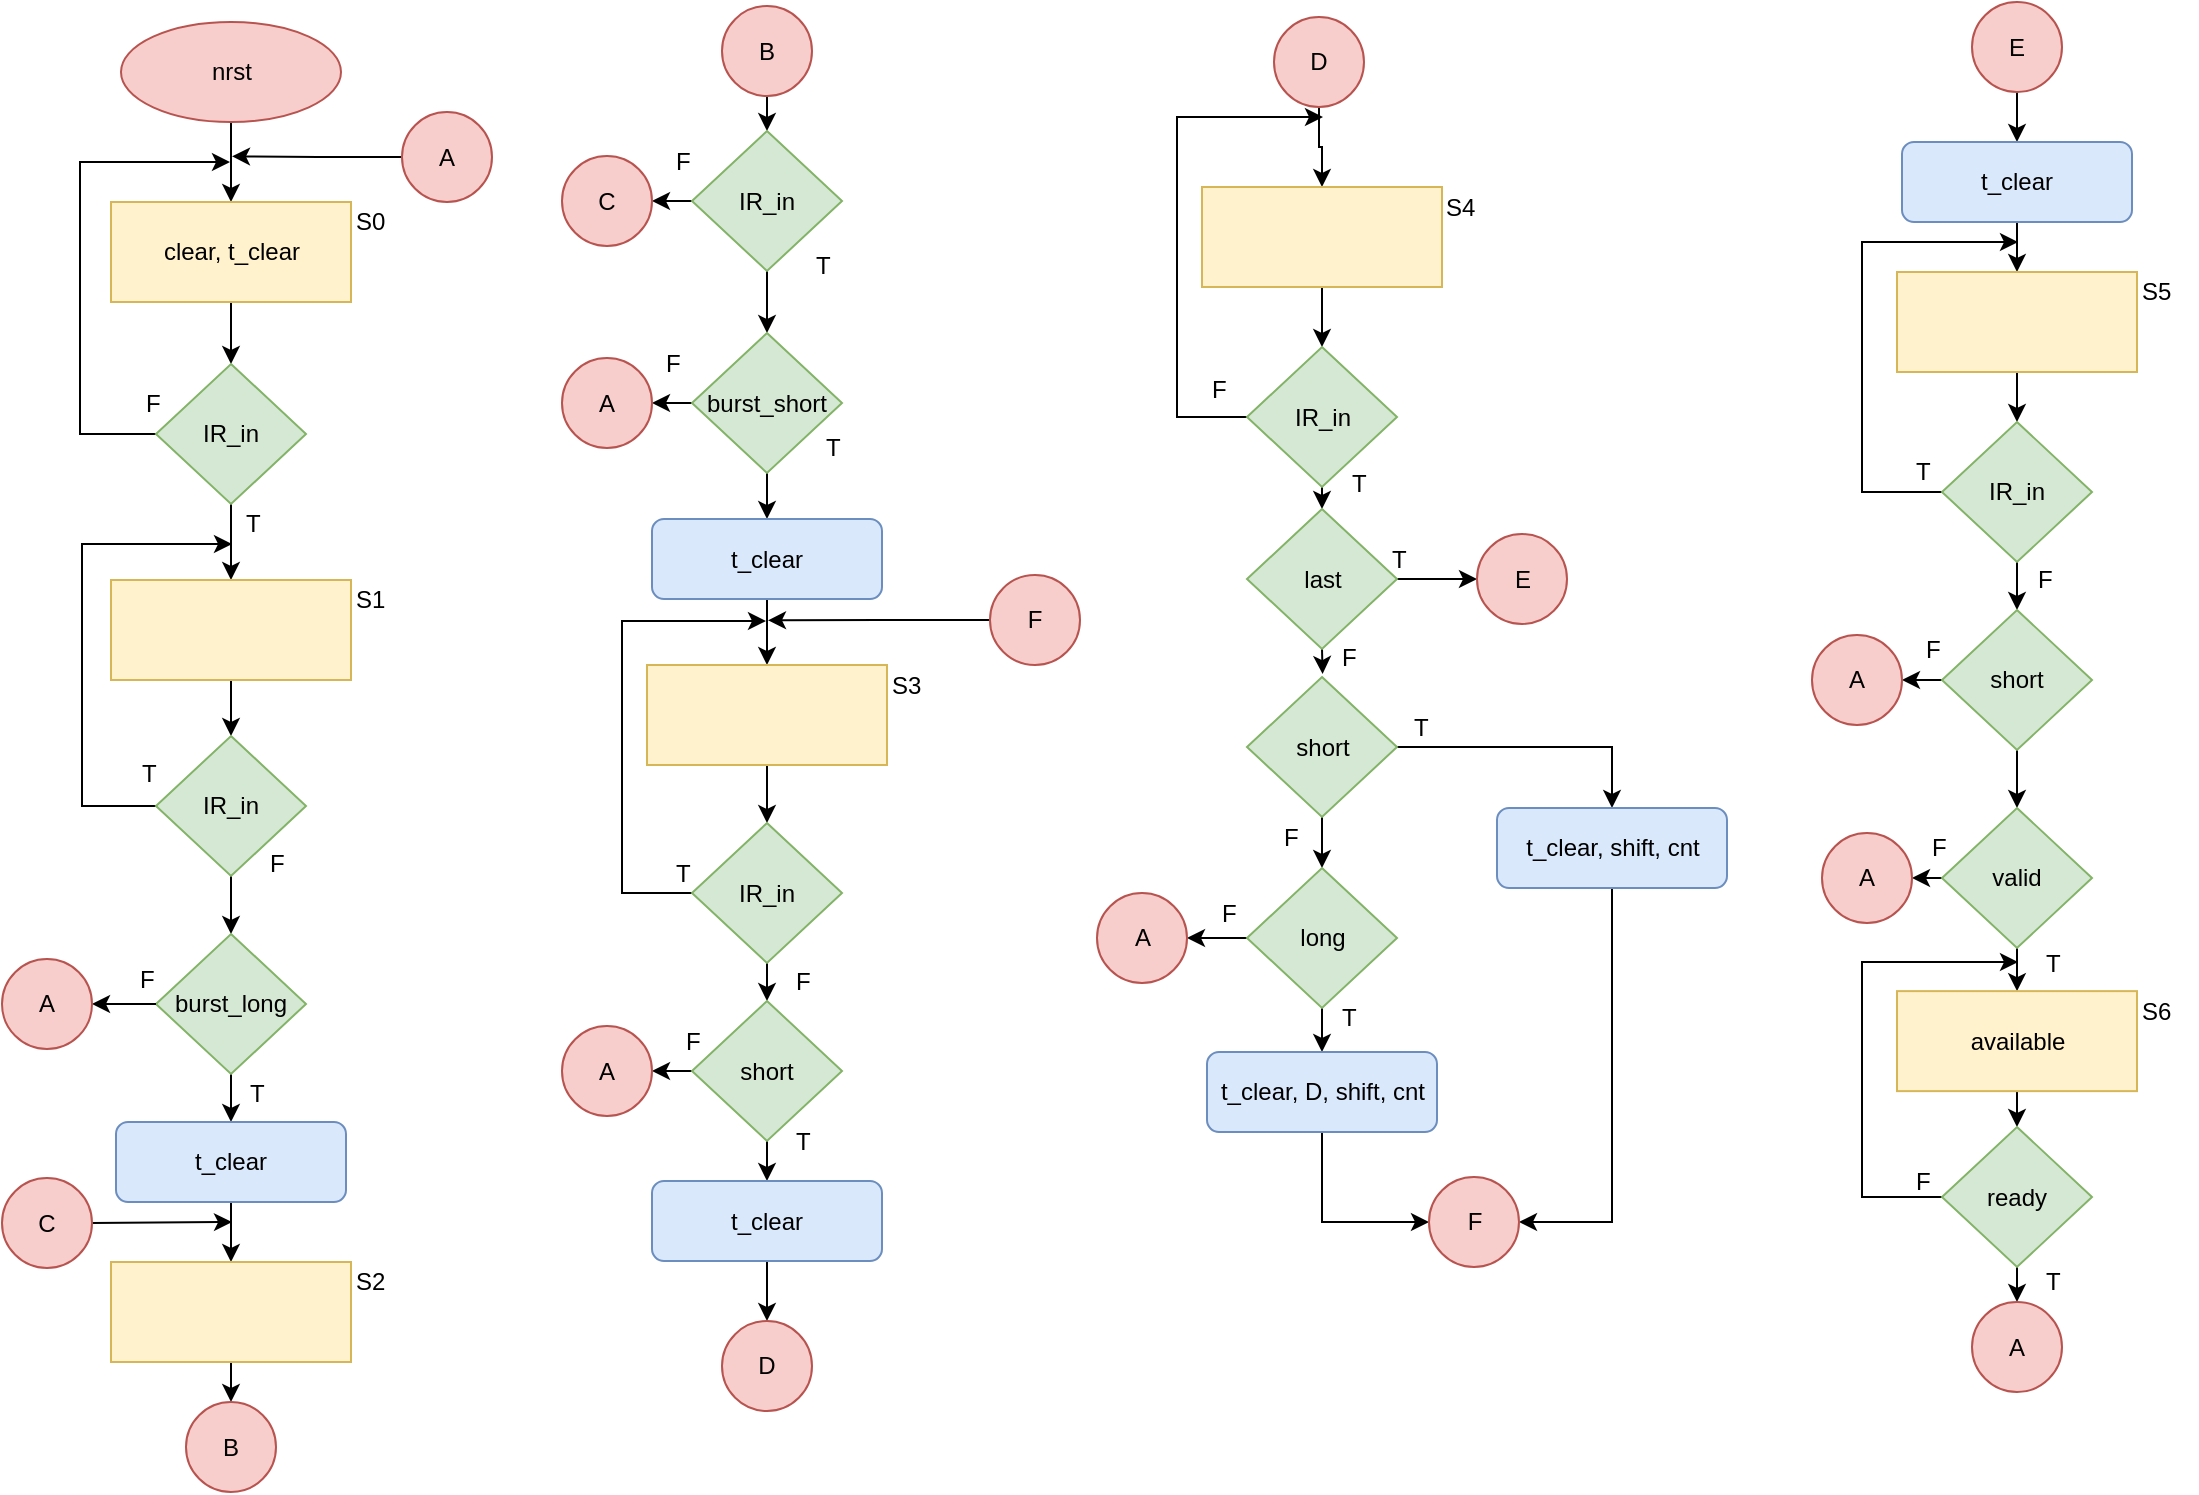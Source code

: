 <mxfile version="11.2.5" type="device" pages="1"><diagram id="JeHFYiga5bh_ZguDSxpE" name="Page-1"><mxGraphModel dx="1673" dy="969" grid="1" gridSize="10" guides="1" tooltips="1" connect="1" arrows="1" fold="1" page="1" pageScale="1" pageWidth="1169" pageHeight="827" math="0" shadow="0"><root><mxCell id="0"/><mxCell id="1" parent="0"/><mxCell id="B3AngguRlT1esEci-uGY-3" style="edgeStyle=orthogonalEdgeStyle;rounded=0;orthogonalLoop=1;jettySize=auto;html=1;exitX=0.5;exitY=1;exitDx=0;exitDy=0;entryX=0.5;entryY=0;entryDx=0;entryDy=0;" edge="1" parent="1" source="B3AngguRlT1esEci-uGY-1" target="B3AngguRlT1esEci-uGY-2"><mxGeometry relative="1" as="geometry"/></mxCell><mxCell id="B3AngguRlT1esEci-uGY-1" value="nrst" style="ellipse;whiteSpace=wrap;html=1;fillColor=#f8cecc;strokeColor=#b85450;" vertex="1" parent="1"><mxGeometry x="69.5" y="20" width="110" height="50" as="geometry"/></mxCell><mxCell id="B3AngguRlT1esEci-uGY-31" style="edgeStyle=orthogonalEdgeStyle;rounded=0;orthogonalLoop=1;jettySize=auto;html=1;exitX=0.5;exitY=1;exitDx=0;exitDy=0;entryX=0.5;entryY=0;entryDx=0;entryDy=0;" edge="1" parent="1" source="B3AngguRlT1esEci-uGY-2" target="B3AngguRlT1esEci-uGY-5"><mxGeometry relative="1" as="geometry"/></mxCell><mxCell id="B3AngguRlT1esEci-uGY-2" value="clear, t_clear" style="rounded=0;whiteSpace=wrap;html=1;fillColor=#fff2cc;strokeColor=#d6b656;" vertex="1" parent="1"><mxGeometry x="64.5" y="110" width="120" height="50" as="geometry"/></mxCell><mxCell id="B3AngguRlT1esEci-uGY-4" value="S0" style="text;html=1;resizable=0;points=[];autosize=1;align=left;verticalAlign=top;spacingTop=-4;" vertex="1" parent="1"><mxGeometry x="184.5" y="110" width="30" height="20" as="geometry"/></mxCell><mxCell id="B3AngguRlT1esEci-uGY-20" style="edgeStyle=orthogonalEdgeStyle;rounded=0;orthogonalLoop=1;jettySize=auto;html=1;exitX=0;exitY=0.5;exitDx=0;exitDy=0;" edge="1" parent="1" source="B3AngguRlT1esEci-uGY-5"><mxGeometry relative="1" as="geometry"><mxPoint x="124" y="90" as="targetPoint"/><Array as="points"><mxPoint x="49" y="226"/><mxPoint x="49" y="90"/></Array></mxGeometry></mxCell><mxCell id="B3AngguRlT1esEci-uGY-42" style="edgeStyle=orthogonalEdgeStyle;rounded=0;orthogonalLoop=1;jettySize=auto;html=1;exitX=0.5;exitY=1;exitDx=0;exitDy=0;entryX=0.5;entryY=0;entryDx=0;entryDy=0;" edge="1" parent="1" source="B3AngguRlT1esEci-uGY-5" target="B3AngguRlT1esEci-uGY-13"><mxGeometry relative="1" as="geometry"/></mxCell><mxCell id="B3AngguRlT1esEci-uGY-5" value="IR_in" style="rhombus;whiteSpace=wrap;html=1;fillColor=#d5e8d4;strokeColor=#82b366;" vertex="1" parent="1"><mxGeometry x="87" y="191" width="75" height="70" as="geometry"/></mxCell><mxCell id="B3AngguRlT1esEci-uGY-8" value="F" style="text;html=1;resizable=0;points=[];autosize=1;align=left;verticalAlign=top;spacingTop=-4;" vertex="1" parent="1"><mxGeometry x="79.5" y="201" width="20" height="20" as="geometry"/></mxCell><mxCell id="B3AngguRlT1esEci-uGY-11" value="T" style="text;html=1;resizable=0;points=[];autosize=1;align=left;verticalAlign=top;spacingTop=-4;" vertex="1" parent="1"><mxGeometry x="129.5" y="261" width="20" height="20" as="geometry"/></mxCell><mxCell id="B3AngguRlT1esEci-uGY-22" style="edgeStyle=orthogonalEdgeStyle;rounded=0;orthogonalLoop=1;jettySize=auto;html=1;exitX=0.5;exitY=1;exitDx=0;exitDy=0;entryX=0.5;entryY=0;entryDx=0;entryDy=0;" edge="1" parent="1" source="B3AngguRlT1esEci-uGY-13" target="B3AngguRlT1esEci-uGY-21"><mxGeometry relative="1" as="geometry"/></mxCell><mxCell id="B3AngguRlT1esEci-uGY-13" value="" style="rounded=0;whiteSpace=wrap;html=1;fillColor=#fff2cc;strokeColor=#d6b656;" vertex="1" parent="1"><mxGeometry x="64.5" y="299" width="120" height="50" as="geometry"/></mxCell><mxCell id="B3AngguRlT1esEci-uGY-15" value="S1" style="text;html=1;resizable=0;points=[];autosize=1;align=left;verticalAlign=top;spacingTop=-4;" vertex="1" parent="1"><mxGeometry x="184.5" y="299" width="30" height="20" as="geometry"/></mxCell><mxCell id="B3AngguRlT1esEci-uGY-23" style="edgeStyle=orthogonalEdgeStyle;rounded=0;orthogonalLoop=1;jettySize=auto;html=1;exitX=0;exitY=0.5;exitDx=0;exitDy=0;" edge="1" parent="1" source="B3AngguRlT1esEci-uGY-21"><mxGeometry relative="1" as="geometry"><mxPoint x="125" y="281" as="targetPoint"/><Array as="points"><mxPoint x="50" y="412"/><mxPoint x="50" y="281"/></Array></mxGeometry></mxCell><mxCell id="B3AngguRlT1esEci-uGY-27" style="edgeStyle=orthogonalEdgeStyle;rounded=0;orthogonalLoop=1;jettySize=auto;html=1;exitX=0.5;exitY=1;exitDx=0;exitDy=0;entryX=0.5;entryY=0;entryDx=0;entryDy=0;" edge="1" parent="1" source="B3AngguRlT1esEci-uGY-21" target="B3AngguRlT1esEci-uGY-26"><mxGeometry relative="1" as="geometry"/></mxCell><mxCell id="B3AngguRlT1esEci-uGY-21" value="IR_in" style="rhombus;whiteSpace=wrap;html=1;fillColor=#d5e8d4;strokeColor=#82b366;" vertex="1" parent="1"><mxGeometry x="87" y="377" width="75" height="70" as="geometry"/></mxCell><mxCell id="B3AngguRlT1esEci-uGY-24" value="T" style="text;html=1;resizable=0;points=[];autosize=1;align=left;verticalAlign=top;spacingTop=-4;" vertex="1" parent="1"><mxGeometry x="78" y="386" width="20" height="20" as="geometry"/></mxCell><mxCell id="B3AngguRlT1esEci-uGY-25" value="F" style="text;html=1;resizable=0;points=[];autosize=1;align=left;verticalAlign=top;spacingTop=-4;" vertex="1" parent="1"><mxGeometry x="142" y="431" width="20" height="20" as="geometry"/></mxCell><mxCell id="B3AngguRlT1esEci-uGY-37" style="edgeStyle=orthogonalEdgeStyle;rounded=0;orthogonalLoop=1;jettySize=auto;html=1;exitX=0.5;exitY=1;exitDx=0;exitDy=0;entryX=0.5;entryY=0;entryDx=0;entryDy=0;" edge="1" parent="1" source="B3AngguRlT1esEci-uGY-26" target="B3AngguRlT1esEci-uGY-36"><mxGeometry relative="1" as="geometry"/></mxCell><mxCell id="B3AngguRlT1esEci-uGY-26" value="burst_long" style="rhombus;whiteSpace=wrap;html=1;fillColor=#d5e8d4;strokeColor=#82b366;" vertex="1" parent="1"><mxGeometry x="87" y="476" width="75" height="70" as="geometry"/></mxCell><mxCell id="B3AngguRlT1esEci-uGY-29" style="edgeStyle=orthogonalEdgeStyle;rounded=0;orthogonalLoop=1;jettySize=auto;html=1;exitX=0;exitY=0.5;exitDx=0;exitDy=0;entryX=1;entryY=0.5;entryDx=0;entryDy=0;" edge="1" parent="1" source="B3AngguRlT1esEci-uGY-26" target="B3AngguRlT1esEci-uGY-28"><mxGeometry relative="1" as="geometry"/></mxCell><mxCell id="B3AngguRlT1esEci-uGY-28" value="A" style="ellipse;whiteSpace=wrap;html=1;aspect=fixed;fillColor=#f8cecc;strokeColor=#b85450;" vertex="1" parent="1"><mxGeometry x="10" y="488.5" width="45" height="45" as="geometry"/></mxCell><mxCell id="B3AngguRlT1esEci-uGY-33" style="edgeStyle=orthogonalEdgeStyle;rounded=0;orthogonalLoop=1;jettySize=auto;html=1;exitX=0;exitY=0.5;exitDx=0;exitDy=0;" edge="1" parent="1" source="B3AngguRlT1esEci-uGY-32"><mxGeometry relative="1" as="geometry"><mxPoint x="125" y="87.167" as="targetPoint"/></mxGeometry></mxCell><mxCell id="B3AngguRlT1esEci-uGY-32" value="A" style="ellipse;whiteSpace=wrap;html=1;aspect=fixed;fillColor=#f8cecc;strokeColor=#b85450;" vertex="1" parent="1"><mxGeometry x="210" y="65" width="45" height="45" as="geometry"/></mxCell><mxCell id="B3AngguRlT1esEci-uGY-34" value="F" style="text;html=1;resizable=0;points=[];autosize=1;align=left;verticalAlign=top;spacingTop=-4;" vertex="1" parent="1"><mxGeometry x="77" y="488.5" width="20" height="20" as="geometry"/></mxCell><mxCell id="B3AngguRlT1esEci-uGY-40" style="edgeStyle=orthogonalEdgeStyle;rounded=0;orthogonalLoop=1;jettySize=auto;html=1;exitX=0.5;exitY=1;exitDx=0;exitDy=0;entryX=0.5;entryY=0;entryDx=0;entryDy=0;" edge="1" parent="1" source="B3AngguRlT1esEci-uGY-36" target="B3AngguRlT1esEci-uGY-39"><mxGeometry relative="1" as="geometry"/></mxCell><mxCell id="B3AngguRlT1esEci-uGY-36" value="t_clear" style="rounded=1;whiteSpace=wrap;html=1;fillColor=#dae8fc;strokeColor=#6c8ebf;" vertex="1" parent="1"><mxGeometry x="67" y="570" width="115" height="40" as="geometry"/></mxCell><mxCell id="B3AngguRlT1esEci-uGY-38" value="T" style="text;html=1;resizable=0;points=[];autosize=1;align=left;verticalAlign=top;spacingTop=-4;" vertex="1" parent="1"><mxGeometry x="132" y="546" width="20" height="20" as="geometry"/></mxCell><mxCell id="B3AngguRlT1esEci-uGY-52" style="edgeStyle=orthogonalEdgeStyle;rounded=0;orthogonalLoop=1;jettySize=auto;html=1;exitX=0.5;exitY=1;exitDx=0;exitDy=0;entryX=0.5;entryY=0;entryDx=0;entryDy=0;" edge="1" parent="1" source="B3AngguRlT1esEci-uGY-39" target="B3AngguRlT1esEci-uGY-51"><mxGeometry relative="1" as="geometry"/></mxCell><mxCell id="B3AngguRlT1esEci-uGY-39" value="" style="rounded=0;whiteSpace=wrap;html=1;fillColor=#fff2cc;strokeColor=#d6b656;" vertex="1" parent="1"><mxGeometry x="64.5" y="640" width="120" height="50" as="geometry"/></mxCell><mxCell id="B3AngguRlT1esEci-uGY-41" value="S2" style="text;html=1;resizable=0;points=[];autosize=1;align=left;verticalAlign=top;spacingTop=-4;" vertex="1" parent="1"><mxGeometry x="184.5" y="640" width="30" height="20" as="geometry"/></mxCell><mxCell id="B3AngguRlT1esEci-uGY-50" style="edgeStyle=orthogonalEdgeStyle;rounded=0;orthogonalLoop=1;jettySize=auto;html=1;exitX=1;exitY=0.5;exitDx=0;exitDy=0;" edge="1" parent="1" source="B3AngguRlT1esEci-uGY-49"><mxGeometry relative="1" as="geometry"><mxPoint x="125" y="620" as="targetPoint"/></mxGeometry></mxCell><mxCell id="B3AngguRlT1esEci-uGY-49" value="C" style="ellipse;whiteSpace=wrap;html=1;aspect=fixed;fillColor=#f8cecc;strokeColor=#b85450;" vertex="1" parent="1"><mxGeometry x="10" y="598" width="45" height="45" as="geometry"/></mxCell><mxCell id="B3AngguRlT1esEci-uGY-51" value="B" style="ellipse;whiteSpace=wrap;html=1;aspect=fixed;fillColor=#f8cecc;strokeColor=#b85450;" vertex="1" parent="1"><mxGeometry x="102" y="710" width="45" height="45" as="geometry"/></mxCell><mxCell id="B3AngguRlT1esEci-uGY-56" style="edgeStyle=orthogonalEdgeStyle;rounded=0;orthogonalLoop=1;jettySize=auto;html=1;exitX=0.5;exitY=1;exitDx=0;exitDy=0;entryX=0.5;entryY=0;entryDx=0;entryDy=0;" edge="1" parent="1" source="B3AngguRlT1esEci-uGY-53" target="B3AngguRlT1esEci-uGY-55"><mxGeometry relative="1" as="geometry"/></mxCell><mxCell id="B3AngguRlT1esEci-uGY-53" value="B" style="ellipse;whiteSpace=wrap;html=1;aspect=fixed;fillColor=#f8cecc;strokeColor=#b85450;" vertex="1" parent="1"><mxGeometry x="370" y="12" width="45" height="45" as="geometry"/></mxCell><mxCell id="B3AngguRlT1esEci-uGY-58" style="edgeStyle=orthogonalEdgeStyle;rounded=0;orthogonalLoop=1;jettySize=auto;html=1;exitX=0;exitY=0.5;exitDx=0;exitDy=0;entryX=1;entryY=0.5;entryDx=0;entryDy=0;" edge="1" parent="1" source="B3AngguRlT1esEci-uGY-55" target="B3AngguRlT1esEci-uGY-57"><mxGeometry relative="1" as="geometry"/></mxCell><mxCell id="B3AngguRlT1esEci-uGY-63" style="edgeStyle=orthogonalEdgeStyle;rounded=0;orthogonalLoop=1;jettySize=auto;html=1;exitX=0.5;exitY=1;exitDx=0;exitDy=0;entryX=0.5;entryY=0;entryDx=0;entryDy=0;" edge="1" parent="1" source="B3AngguRlT1esEci-uGY-55" target="B3AngguRlT1esEci-uGY-62"><mxGeometry relative="1" as="geometry"/></mxCell><mxCell id="B3AngguRlT1esEci-uGY-55" value="IR_in" style="rhombus;whiteSpace=wrap;html=1;fillColor=#d5e8d4;strokeColor=#82b366;" vertex="1" parent="1"><mxGeometry x="355" y="74.5" width="75" height="70" as="geometry"/></mxCell><mxCell id="B3AngguRlT1esEci-uGY-57" value="C" style="ellipse;whiteSpace=wrap;html=1;aspect=fixed;fillColor=#f8cecc;strokeColor=#b85450;" vertex="1" parent="1"><mxGeometry x="290" y="87" width="45" height="45" as="geometry"/></mxCell><mxCell id="B3AngguRlT1esEci-uGY-59" value="F" style="text;html=1;resizable=0;points=[];autosize=1;align=left;verticalAlign=top;spacingTop=-4;" vertex="1" parent="1"><mxGeometry x="345" y="79.5" width="20" height="20" as="geometry"/></mxCell><mxCell id="B3AngguRlT1esEci-uGY-60" value="T" style="text;html=1;resizable=0;points=[];autosize=1;align=left;verticalAlign=top;spacingTop=-4;" vertex="1" parent="1"><mxGeometry x="415" y="132" width="20" height="20" as="geometry"/></mxCell><mxCell id="B3AngguRlT1esEci-uGY-65" style="edgeStyle=orthogonalEdgeStyle;rounded=0;orthogonalLoop=1;jettySize=auto;html=1;exitX=0;exitY=0.5;exitDx=0;exitDy=0;entryX=1;entryY=0.5;entryDx=0;entryDy=0;" edge="1" parent="1" source="B3AngguRlT1esEci-uGY-62" target="B3AngguRlT1esEci-uGY-64"><mxGeometry relative="1" as="geometry"/></mxCell><mxCell id="B3AngguRlT1esEci-uGY-70" style="edgeStyle=orthogonalEdgeStyle;rounded=0;orthogonalLoop=1;jettySize=auto;html=1;exitX=0.5;exitY=1;exitDx=0;exitDy=0;entryX=0.5;entryY=0;entryDx=0;entryDy=0;" edge="1" parent="1" source="B3AngguRlT1esEci-uGY-62" target="B3AngguRlT1esEci-uGY-69"><mxGeometry relative="1" as="geometry"/></mxCell><mxCell id="B3AngguRlT1esEci-uGY-62" value="burst_short" style="rhombus;whiteSpace=wrap;html=1;fillColor=#d5e8d4;strokeColor=#82b366;" vertex="1" parent="1"><mxGeometry x="355" y="175.5" width="75" height="70" as="geometry"/></mxCell><mxCell id="B3AngguRlT1esEci-uGY-64" value="A" style="ellipse;whiteSpace=wrap;html=1;aspect=fixed;fillColor=#f8cecc;strokeColor=#b85450;" vertex="1" parent="1"><mxGeometry x="290" y="188" width="45" height="45" as="geometry"/></mxCell><mxCell id="B3AngguRlT1esEci-uGY-66" value="F" style="text;html=1;resizable=0;points=[];autosize=1;align=left;verticalAlign=top;spacingTop=-4;" vertex="1" parent="1"><mxGeometry x="340" y="180.5" width="20" height="20" as="geometry"/></mxCell><mxCell id="B3AngguRlT1esEci-uGY-67" value="T" style="text;html=1;resizable=0;points=[];autosize=1;align=left;verticalAlign=top;spacingTop=-4;" vertex="1" parent="1"><mxGeometry x="420" y="223" width="20" height="20" as="geometry"/></mxCell><mxCell id="B3AngguRlT1esEci-uGY-72" style="edgeStyle=orthogonalEdgeStyle;rounded=0;orthogonalLoop=1;jettySize=auto;html=1;exitX=0.5;exitY=1;exitDx=0;exitDy=0;entryX=0.5;entryY=0;entryDx=0;entryDy=0;" edge="1" parent="1" source="B3AngguRlT1esEci-uGY-69" target="B3AngguRlT1esEci-uGY-71"><mxGeometry relative="1" as="geometry"/></mxCell><mxCell id="B3AngguRlT1esEci-uGY-69" value="t_clear" style="rounded=1;whiteSpace=wrap;html=1;fillColor=#dae8fc;strokeColor=#6c8ebf;" vertex="1" parent="1"><mxGeometry x="335" y="268.5" width="115" height="40" as="geometry"/></mxCell><mxCell id="B3AngguRlT1esEci-uGY-79" style="edgeStyle=orthogonalEdgeStyle;rounded=0;orthogonalLoop=1;jettySize=auto;html=1;exitX=0.5;exitY=1;exitDx=0;exitDy=0;entryX=0.5;entryY=0;entryDx=0;entryDy=0;" edge="1" parent="1" source="B3AngguRlT1esEci-uGY-71" target="B3AngguRlT1esEci-uGY-76"><mxGeometry relative="1" as="geometry"/></mxCell><mxCell id="B3AngguRlT1esEci-uGY-71" value="" style="rounded=0;whiteSpace=wrap;html=1;fillColor=#fff2cc;strokeColor=#d6b656;" vertex="1" parent="1"><mxGeometry x="332.5" y="341.5" width="120" height="50" as="geometry"/></mxCell><mxCell id="B3AngguRlT1esEci-uGY-73" value="S3" style="text;html=1;resizable=0;points=[];autosize=1;align=left;verticalAlign=top;spacingTop=-4;" vertex="1" parent="1"><mxGeometry x="452.5" y="341.5" width="30" height="20" as="geometry"/></mxCell><mxCell id="B3AngguRlT1esEci-uGY-80" style="edgeStyle=orthogonalEdgeStyle;rounded=0;orthogonalLoop=1;jettySize=auto;html=1;exitX=0;exitY=0.5;exitDx=0;exitDy=0;" edge="1" parent="1" source="B3AngguRlT1esEci-uGY-76"><mxGeometry relative="1" as="geometry"><mxPoint x="392" y="319.5" as="targetPoint"/><Array as="points"><mxPoint x="320" y="455.5"/><mxPoint x="320" y="319.5"/></Array></mxGeometry></mxCell><mxCell id="B3AngguRlT1esEci-uGY-85" style="edgeStyle=orthogonalEdgeStyle;rounded=0;orthogonalLoop=1;jettySize=auto;html=1;exitX=0.5;exitY=1;exitDx=0;exitDy=0;entryX=0.5;entryY=0;entryDx=0;entryDy=0;" edge="1" parent="1" source="B3AngguRlT1esEci-uGY-76" target="B3AngguRlT1esEci-uGY-84"><mxGeometry relative="1" as="geometry"/></mxCell><mxCell id="B3AngguRlT1esEci-uGY-76" value="IR_in" style="rhombus;whiteSpace=wrap;html=1;fillColor=#d5e8d4;strokeColor=#82b366;" vertex="1" parent="1"><mxGeometry x="355" y="420.5" width="75" height="70" as="geometry"/></mxCell><mxCell id="B3AngguRlT1esEci-uGY-81" value="T" style="text;html=1;resizable=0;points=[];autosize=1;align=left;verticalAlign=top;spacingTop=-4;" vertex="1" parent="1"><mxGeometry x="345" y="435.5" width="20" height="20" as="geometry"/></mxCell><mxCell id="B3AngguRlT1esEci-uGY-87" style="edgeStyle=orthogonalEdgeStyle;rounded=0;orthogonalLoop=1;jettySize=auto;html=1;exitX=0;exitY=0.5;exitDx=0;exitDy=0;entryX=1;entryY=0.5;entryDx=0;entryDy=0;" edge="1" parent="1" source="B3AngguRlT1esEci-uGY-84" target="B3AngguRlT1esEci-uGY-86"><mxGeometry relative="1" as="geometry"/></mxCell><mxCell id="B3AngguRlT1esEci-uGY-92" style="edgeStyle=orthogonalEdgeStyle;rounded=0;orthogonalLoop=1;jettySize=auto;html=1;exitX=0.5;exitY=1;exitDx=0;exitDy=0;entryX=0.5;entryY=0;entryDx=0;entryDy=0;" edge="1" parent="1" source="B3AngguRlT1esEci-uGY-84" target="B3AngguRlT1esEci-uGY-91"><mxGeometry relative="1" as="geometry"/></mxCell><mxCell id="B3AngguRlT1esEci-uGY-84" value="short" style="rhombus;whiteSpace=wrap;html=1;fillColor=#d5e8d4;strokeColor=#82b366;" vertex="1" parent="1"><mxGeometry x="355" y="509.5" width="75" height="70" as="geometry"/></mxCell><mxCell id="B3AngguRlT1esEci-uGY-86" value="A" style="ellipse;whiteSpace=wrap;html=1;aspect=fixed;fillColor=#f8cecc;strokeColor=#b85450;" vertex="1" parent="1"><mxGeometry x="290" y="522" width="45" height="45" as="geometry"/></mxCell><mxCell id="B3AngguRlT1esEci-uGY-88" value="F" style="text;html=1;resizable=0;points=[];autosize=1;align=left;verticalAlign=top;spacingTop=-4;" vertex="1" parent="1"><mxGeometry x="350" y="519.5" width="20" height="20" as="geometry"/></mxCell><mxCell id="B3AngguRlT1esEci-uGY-89" value="F" style="text;html=1;resizable=0;points=[];autosize=1;align=left;verticalAlign=top;spacingTop=-4;" vertex="1" parent="1"><mxGeometry x="405" y="489.5" width="20" height="20" as="geometry"/></mxCell><mxCell id="B3AngguRlT1esEci-uGY-95" style="edgeStyle=orthogonalEdgeStyle;rounded=0;orthogonalLoop=1;jettySize=auto;html=1;exitX=0.5;exitY=1;exitDx=0;exitDy=0;entryX=0.5;entryY=0;entryDx=0;entryDy=0;" edge="1" parent="1" source="B3AngguRlT1esEci-uGY-91" target="B3AngguRlT1esEci-uGY-94"><mxGeometry relative="1" as="geometry"/></mxCell><mxCell id="B3AngguRlT1esEci-uGY-91" value="t_clear" style="rounded=1;whiteSpace=wrap;html=1;fillColor=#dae8fc;strokeColor=#6c8ebf;" vertex="1" parent="1"><mxGeometry x="335" y="599.5" width="115" height="40" as="geometry"/></mxCell><mxCell id="B3AngguRlT1esEci-uGY-93" value="T" style="text;html=1;resizable=0;points=[];autosize=1;align=left;verticalAlign=top;spacingTop=-4;" vertex="1" parent="1"><mxGeometry x="405" y="569.5" width="20" height="20" as="geometry"/></mxCell><mxCell id="B3AngguRlT1esEci-uGY-94" value="D" style="ellipse;whiteSpace=wrap;html=1;aspect=fixed;fillColor=#f8cecc;strokeColor=#b85450;" vertex="1" parent="1"><mxGeometry x="370" y="669.5" width="45" height="45" as="geometry"/></mxCell><mxCell id="B3AngguRlT1esEci-uGY-100" style="edgeStyle=orthogonalEdgeStyle;rounded=0;orthogonalLoop=1;jettySize=auto;html=1;exitX=0.5;exitY=1;exitDx=0;exitDy=0;entryX=0.5;entryY=0;entryDx=0;entryDy=0;" edge="1" parent="1" source="B3AngguRlT1esEci-uGY-96" target="B3AngguRlT1esEci-uGY-98"><mxGeometry relative="1" as="geometry"/></mxCell><mxCell id="B3AngguRlT1esEci-uGY-96" value="D" style="ellipse;whiteSpace=wrap;html=1;aspect=fixed;fillColor=#f8cecc;strokeColor=#b85450;" vertex="1" parent="1"><mxGeometry x="646" y="17.5" width="45" height="45" as="geometry"/></mxCell><mxCell id="B3AngguRlT1esEci-uGY-103" style="edgeStyle=orthogonalEdgeStyle;rounded=0;orthogonalLoop=1;jettySize=auto;html=1;exitX=0.5;exitY=1;exitDx=0;exitDy=0;entryX=0.5;entryY=0;entryDx=0;entryDy=0;" edge="1" parent="1" source="B3AngguRlT1esEci-uGY-98" target="B3AngguRlT1esEci-uGY-102"><mxGeometry relative="1" as="geometry"/></mxCell><mxCell id="B3AngguRlT1esEci-uGY-98" value="" style="rounded=0;whiteSpace=wrap;html=1;fillColor=#fff2cc;strokeColor=#d6b656;" vertex="1" parent="1"><mxGeometry x="610" y="102.5" width="120" height="50" as="geometry"/></mxCell><mxCell id="B3AngguRlT1esEci-uGY-99" value="S4" style="text;html=1;resizable=0;points=[];autosize=1;align=left;verticalAlign=top;spacingTop=-4;" vertex="1" parent="1"><mxGeometry x="730" y="102.5" width="30" height="20" as="geometry"/></mxCell><mxCell id="B3AngguRlT1esEci-uGY-105" style="edgeStyle=orthogonalEdgeStyle;rounded=0;orthogonalLoop=1;jettySize=auto;html=1;exitX=0;exitY=0.5;exitDx=0;exitDy=0;" edge="1" parent="1" source="B3AngguRlT1esEci-uGY-102"><mxGeometry relative="1" as="geometry"><mxPoint x="670.5" y="67.5" as="targetPoint"/><Array as="points"><mxPoint x="597.5" y="217.5"/><mxPoint x="597.5" y="67.5"/></Array></mxGeometry></mxCell><mxCell id="B3AngguRlT1esEci-uGY-133" style="edgeStyle=orthogonalEdgeStyle;rounded=0;orthogonalLoop=1;jettySize=auto;html=1;exitX=0.5;exitY=1;exitDx=0;exitDy=0;entryX=0.5;entryY=0;entryDx=0;entryDy=0;" edge="1" parent="1" source="B3AngguRlT1esEci-uGY-102" target="B3AngguRlT1esEci-uGY-132"><mxGeometry relative="1" as="geometry"/></mxCell><mxCell id="B3AngguRlT1esEci-uGY-102" value="IR_in" style="rhombus;whiteSpace=wrap;html=1;fillColor=#d5e8d4;strokeColor=#82b366;" vertex="1" parent="1"><mxGeometry x="632.5" y="182.5" width="75" height="70" as="geometry"/></mxCell><mxCell id="B3AngguRlT1esEci-uGY-106" value="F" style="text;html=1;resizable=0;points=[];autosize=1;align=left;verticalAlign=top;spacingTop=-4;" vertex="1" parent="1"><mxGeometry x="612.5" y="193.5" width="20" height="20" as="geometry"/></mxCell><mxCell id="B3AngguRlT1esEci-uGY-112" style="edgeStyle=orthogonalEdgeStyle;rounded=0;orthogonalLoop=1;jettySize=auto;html=1;exitX=0.5;exitY=1;exitDx=0;exitDy=0;entryX=0.5;entryY=0;entryDx=0;entryDy=0;" edge="1" parent="1" source="B3AngguRlT1esEci-uGY-108" target="B3AngguRlT1esEci-uGY-111"><mxGeometry relative="1" as="geometry"/></mxCell><mxCell id="B3AngguRlT1esEci-uGY-119" style="edgeStyle=orthogonalEdgeStyle;rounded=0;orthogonalLoop=1;jettySize=auto;html=1;exitX=1;exitY=0.5;exitDx=0;exitDy=0;entryX=0.5;entryY=0;entryDx=0;entryDy=0;" edge="1" parent="1" source="B3AngguRlT1esEci-uGY-108" target="B3AngguRlT1esEci-uGY-118"><mxGeometry relative="1" as="geometry"/></mxCell><mxCell id="B3AngguRlT1esEci-uGY-108" value="short" style="rhombus;whiteSpace=wrap;html=1;fillColor=#d5e8d4;strokeColor=#82b366;" vertex="1" parent="1"><mxGeometry x="632.5" y="347.5" width="75" height="70" as="geometry"/></mxCell><mxCell id="B3AngguRlT1esEci-uGY-110" value="T" style="text;html=1;resizable=0;points=[];autosize=1;align=left;verticalAlign=top;spacingTop=-4;" vertex="1" parent="1"><mxGeometry x="682.5" y="241" width="20" height="20" as="geometry"/></mxCell><mxCell id="B3AngguRlT1esEci-uGY-116" style="edgeStyle=orthogonalEdgeStyle;rounded=0;orthogonalLoop=1;jettySize=auto;html=1;exitX=0;exitY=0.5;exitDx=0;exitDy=0;entryX=1;entryY=0.5;entryDx=0;entryDy=0;" edge="1" parent="1" source="B3AngguRlT1esEci-uGY-111" target="B3AngguRlT1esEci-uGY-115"><mxGeometry relative="1" as="geometry"/></mxCell><mxCell id="B3AngguRlT1esEci-uGY-126" style="edgeStyle=orthogonalEdgeStyle;rounded=0;orthogonalLoop=1;jettySize=auto;html=1;exitX=0.5;exitY=1;exitDx=0;exitDy=0;entryX=0.5;entryY=0;entryDx=0;entryDy=0;" edge="1" parent="1" source="B3AngguRlT1esEci-uGY-111" target="B3AngguRlT1esEci-uGY-125"><mxGeometry relative="1" as="geometry"/></mxCell><mxCell id="B3AngguRlT1esEci-uGY-111" value="long" style="rhombus;whiteSpace=wrap;html=1;fillColor=#d5e8d4;strokeColor=#82b366;" vertex="1" parent="1"><mxGeometry x="632.5" y="443" width="75" height="70" as="geometry"/></mxCell><mxCell id="B3AngguRlT1esEci-uGY-113" value="F" style="text;html=1;resizable=0;points=[];autosize=1;align=left;verticalAlign=top;spacingTop=-4;" vertex="1" parent="1"><mxGeometry x="648.5" y="417.5" width="20" height="20" as="geometry"/></mxCell><mxCell id="B3AngguRlT1esEci-uGY-115" value="A" style="ellipse;whiteSpace=wrap;html=1;aspect=fixed;fillColor=#f8cecc;strokeColor=#b85450;" vertex="1" parent="1"><mxGeometry x="557.5" y="455.5" width="45" height="45" as="geometry"/></mxCell><mxCell id="B3AngguRlT1esEci-uGY-117" value="F" style="text;html=1;resizable=0;points=[];autosize=1;align=left;verticalAlign=top;spacingTop=-4;" vertex="1" parent="1"><mxGeometry x="617.5" y="455.5" width="20" height="20" as="geometry"/></mxCell><mxCell id="B3AngguRlT1esEci-uGY-146" style="edgeStyle=orthogonalEdgeStyle;rounded=0;orthogonalLoop=1;jettySize=auto;html=1;exitX=0.5;exitY=1;exitDx=0;exitDy=0;entryX=1;entryY=0.5;entryDx=0;entryDy=0;" edge="1" parent="1" source="B3AngguRlT1esEci-uGY-118" target="B3AngguRlT1esEci-uGY-145"><mxGeometry relative="1" as="geometry"/></mxCell><mxCell id="B3AngguRlT1esEci-uGY-118" value="t_clear, shift, cnt" style="rounded=1;whiteSpace=wrap;html=1;fillColor=#dae8fc;strokeColor=#6c8ebf;" vertex="1" parent="1"><mxGeometry x="757.5" y="413" width="115" height="40" as="geometry"/></mxCell><mxCell id="B3AngguRlT1esEci-uGY-120" value="T" style="text;html=1;resizable=0;points=[];autosize=1;align=left;verticalAlign=top;spacingTop=-4;" vertex="1" parent="1"><mxGeometry x="713.5" y="362.5" width="20" height="20" as="geometry"/></mxCell><mxCell id="B3AngguRlT1esEci-uGY-147" style="edgeStyle=orthogonalEdgeStyle;rounded=0;orthogonalLoop=1;jettySize=auto;html=1;exitX=0.5;exitY=1;exitDx=0;exitDy=0;entryX=0;entryY=0.5;entryDx=0;entryDy=0;" edge="1" parent="1" source="B3AngguRlT1esEci-uGY-125" target="B3AngguRlT1esEci-uGY-145"><mxGeometry relative="1" as="geometry"/></mxCell><mxCell id="B3AngguRlT1esEci-uGY-125" value="t_clear, D, shift, cnt" style="rounded=1;whiteSpace=wrap;html=1;fillColor=#dae8fc;strokeColor=#6c8ebf;" vertex="1" parent="1"><mxGeometry x="612.5" y="535" width="115" height="40" as="geometry"/></mxCell><mxCell id="B3AngguRlT1esEci-uGY-129" value="T" style="text;html=1;resizable=0;points=[];autosize=1;align=left;verticalAlign=top;spacingTop=-4;" vertex="1" parent="1"><mxGeometry x="677.5" y="507.5" width="20" height="20" as="geometry"/></mxCell><mxCell id="B3AngguRlT1esEci-uGY-134" style="edgeStyle=orthogonalEdgeStyle;rounded=0;orthogonalLoop=1;jettySize=auto;html=1;exitX=0.5;exitY=1;exitDx=0;exitDy=0;entryX=0.504;entryY=-0.021;entryDx=0;entryDy=0;entryPerimeter=0;" edge="1" parent="1" source="B3AngguRlT1esEci-uGY-132" target="B3AngguRlT1esEci-uGY-108"><mxGeometry relative="1" as="geometry"/></mxCell><mxCell id="B3AngguRlT1esEci-uGY-139" style="edgeStyle=orthogonalEdgeStyle;rounded=0;orthogonalLoop=1;jettySize=auto;html=1;exitX=1;exitY=0.5;exitDx=0;exitDy=0;entryX=0;entryY=0.5;entryDx=0;entryDy=0;" edge="1" parent="1" source="B3AngguRlT1esEci-uGY-132" target="B3AngguRlT1esEci-uGY-137"><mxGeometry relative="1" as="geometry"/></mxCell><mxCell id="B3AngguRlT1esEci-uGY-132" value="last" style="rhombus;whiteSpace=wrap;html=1;fillColor=#d5e8d4;strokeColor=#82b366;" vertex="1" parent="1"><mxGeometry x="632.5" y="263.5" width="75" height="70" as="geometry"/></mxCell><mxCell id="B3AngguRlT1esEci-uGY-135" value="F" style="text;html=1;resizable=0;points=[];autosize=1;align=left;verticalAlign=top;spacingTop=-4;" vertex="1" parent="1"><mxGeometry x="677.5" y="327.5" width="20" height="20" as="geometry"/></mxCell><mxCell id="B3AngguRlT1esEci-uGY-137" value="E" style="ellipse;whiteSpace=wrap;html=1;aspect=fixed;fillColor=#f8cecc;strokeColor=#b85450;" vertex="1" parent="1"><mxGeometry x="747.5" y="276" width="45" height="45" as="geometry"/></mxCell><mxCell id="B3AngguRlT1esEci-uGY-140" value="T" style="text;html=1;resizable=0;points=[];autosize=1;align=left;verticalAlign=top;spacingTop=-4;" vertex="1" parent="1"><mxGeometry x="702.5" y="278.5" width="20" height="20" as="geometry"/></mxCell><mxCell id="B3AngguRlT1esEci-uGY-152" style="edgeStyle=orthogonalEdgeStyle;rounded=0;orthogonalLoop=1;jettySize=auto;html=1;exitX=0.5;exitY=1;exitDx=0;exitDy=0;entryX=0.5;entryY=0;entryDx=0;entryDy=0;" edge="1" parent="1" source="B3AngguRlT1esEci-uGY-141" target="B3AngguRlT1esEci-uGY-151"><mxGeometry relative="1" as="geometry"/></mxCell><mxCell id="B3AngguRlT1esEci-uGY-141" value="E" style="ellipse;whiteSpace=wrap;html=1;aspect=fixed;fillColor=#f8cecc;strokeColor=#b85450;" vertex="1" parent="1"><mxGeometry x="995" y="10" width="45" height="45" as="geometry"/></mxCell><mxCell id="B3AngguRlT1esEci-uGY-144" style="edgeStyle=orthogonalEdgeStyle;rounded=0;orthogonalLoop=1;jettySize=auto;html=1;exitX=0;exitY=0.5;exitDx=0;exitDy=0;" edge="1" parent="1" source="B3AngguRlT1esEci-uGY-142"><mxGeometry relative="1" as="geometry"><mxPoint x="393" y="319.167" as="targetPoint"/></mxGeometry></mxCell><mxCell id="B3AngguRlT1esEci-uGY-142" value="F" style="ellipse;whiteSpace=wrap;html=1;aspect=fixed;fillColor=#f8cecc;strokeColor=#b85450;" vertex="1" parent="1"><mxGeometry x="504" y="296.5" width="45" height="45" as="geometry"/></mxCell><mxCell id="B3AngguRlT1esEci-uGY-145" value="F" style="ellipse;whiteSpace=wrap;html=1;aspect=fixed;fillColor=#f8cecc;strokeColor=#b85450;" vertex="1" parent="1"><mxGeometry x="723.5" y="597.5" width="45" height="45" as="geometry"/></mxCell><mxCell id="B3AngguRlT1esEci-uGY-156" style="edgeStyle=orthogonalEdgeStyle;rounded=0;orthogonalLoop=1;jettySize=auto;html=1;exitX=0.5;exitY=1;exitDx=0;exitDy=0;entryX=0.5;entryY=0;entryDx=0;entryDy=0;" edge="1" parent="1" source="B3AngguRlT1esEci-uGY-151" target="B3AngguRlT1esEci-uGY-154"><mxGeometry relative="1" as="geometry"/></mxCell><mxCell id="B3AngguRlT1esEci-uGY-151" value="t_clear" style="rounded=1;whiteSpace=wrap;html=1;fillColor=#dae8fc;strokeColor=#6c8ebf;" vertex="1" parent="1"><mxGeometry x="960" y="80" width="115" height="40" as="geometry"/></mxCell><mxCell id="B3AngguRlT1esEci-uGY-161" style="edgeStyle=orthogonalEdgeStyle;rounded=0;orthogonalLoop=1;jettySize=auto;html=1;exitX=0.5;exitY=1;exitDx=0;exitDy=0;entryX=0.5;entryY=0;entryDx=0;entryDy=0;" edge="1" parent="1" source="B3AngguRlT1esEci-uGY-154" target="B3AngguRlT1esEci-uGY-158"><mxGeometry relative="1" as="geometry"/></mxCell><mxCell id="B3AngguRlT1esEci-uGY-154" value="" style="rounded=0;whiteSpace=wrap;html=1;fillColor=#fff2cc;strokeColor=#d6b656;" vertex="1" parent="1"><mxGeometry x="957.5" y="145" width="120" height="50" as="geometry"/></mxCell><mxCell id="B3AngguRlT1esEci-uGY-155" value="S5" style="text;html=1;resizable=0;points=[];autosize=1;align=left;verticalAlign=top;spacingTop=-4;" vertex="1" parent="1"><mxGeometry x="1077.5" y="145" width="30" height="20" as="geometry"/></mxCell><mxCell id="B3AngguRlT1esEci-uGY-159" style="edgeStyle=orthogonalEdgeStyle;rounded=0;orthogonalLoop=1;jettySize=auto;html=1;exitX=0;exitY=0.5;exitDx=0;exitDy=0;" edge="1" parent="1" source="B3AngguRlT1esEci-uGY-158"><mxGeometry relative="1" as="geometry"><mxPoint x="1018" y="130" as="targetPoint"/><Array as="points"><mxPoint x="940" y="255"/><mxPoint x="940" y="130"/></Array></mxGeometry></mxCell><mxCell id="B3AngguRlT1esEci-uGY-163" style="edgeStyle=orthogonalEdgeStyle;rounded=0;orthogonalLoop=1;jettySize=auto;html=1;exitX=0.5;exitY=1;exitDx=0;exitDy=0;entryX=0.5;entryY=0;entryDx=0;entryDy=0;" edge="1" parent="1" source="B3AngguRlT1esEci-uGY-158" target="B3AngguRlT1esEci-uGY-162"><mxGeometry relative="1" as="geometry"/></mxCell><mxCell id="B3AngguRlT1esEci-uGY-158" value="IR_in" style="rhombus;whiteSpace=wrap;html=1;fillColor=#d5e8d4;strokeColor=#82b366;" vertex="1" parent="1"><mxGeometry x="980" y="220" width="75" height="70" as="geometry"/></mxCell><mxCell id="B3AngguRlT1esEci-uGY-160" value="T" style="text;html=1;resizable=0;points=[];autosize=1;align=left;verticalAlign=top;spacingTop=-4;" vertex="1" parent="1"><mxGeometry x="965" y="235" width="20" height="20" as="geometry"/></mxCell><mxCell id="B3AngguRlT1esEci-uGY-166" style="edgeStyle=orthogonalEdgeStyle;rounded=0;orthogonalLoop=1;jettySize=auto;html=1;exitX=0;exitY=0.5;exitDx=0;exitDy=0;entryX=1;entryY=0.5;entryDx=0;entryDy=0;" edge="1" parent="1" source="B3AngguRlT1esEci-uGY-162" target="B3AngguRlT1esEci-uGY-165"><mxGeometry relative="1" as="geometry"/></mxCell><mxCell id="B3AngguRlT1esEci-uGY-171" value="" style="edgeStyle=orthogonalEdgeStyle;rounded=0;orthogonalLoop=1;jettySize=auto;html=1;" edge="1" parent="1" source="B3AngguRlT1esEci-uGY-162" target="B3AngguRlT1esEci-uGY-170"><mxGeometry relative="1" as="geometry"/></mxCell><mxCell id="B3AngguRlT1esEci-uGY-162" value="short" style="rhombus;whiteSpace=wrap;html=1;fillColor=#d5e8d4;strokeColor=#82b366;" vertex="1" parent="1"><mxGeometry x="980" y="314" width="75" height="70" as="geometry"/></mxCell><mxCell id="B3AngguRlT1esEci-uGY-173" style="edgeStyle=orthogonalEdgeStyle;rounded=0;orthogonalLoop=1;jettySize=auto;html=1;exitX=0;exitY=0.5;exitDx=0;exitDy=0;entryX=1;entryY=0.5;entryDx=0;entryDy=0;" edge="1" parent="1" source="B3AngguRlT1esEci-uGY-170" target="B3AngguRlT1esEci-uGY-172"><mxGeometry relative="1" as="geometry"/></mxCell><mxCell id="B3AngguRlT1esEci-uGY-179" style="edgeStyle=orthogonalEdgeStyle;rounded=0;orthogonalLoop=1;jettySize=auto;html=1;exitX=0.5;exitY=1;exitDx=0;exitDy=0;entryX=0.5;entryY=0;entryDx=0;entryDy=0;" edge="1" parent="1" source="B3AngguRlT1esEci-uGY-170" target="B3AngguRlT1esEci-uGY-177"><mxGeometry relative="1" as="geometry"/></mxCell><mxCell id="B3AngguRlT1esEci-uGY-170" value="valid" style="rhombus;whiteSpace=wrap;html=1;fillColor=#d5e8d4;strokeColor=#82b366;" vertex="1" parent="1"><mxGeometry x="980" y="413" width="75" height="70" as="geometry"/></mxCell><mxCell id="B3AngguRlT1esEci-uGY-164" value="F" style="text;html=1;resizable=0;points=[];autosize=1;align=left;verticalAlign=top;spacingTop=-4;" vertex="1" parent="1"><mxGeometry x="1026" y="289" width="20" height="20" as="geometry"/></mxCell><mxCell id="B3AngguRlT1esEci-uGY-165" value="A" style="ellipse;whiteSpace=wrap;html=1;aspect=fixed;fillColor=#f8cecc;strokeColor=#b85450;" vertex="1" parent="1"><mxGeometry x="915" y="326.5" width="45" height="45" as="geometry"/></mxCell><mxCell id="B3AngguRlT1esEci-uGY-167" value="F" style="text;html=1;resizable=0;points=[];autosize=1;align=left;verticalAlign=top;spacingTop=-4;" vertex="1" parent="1"><mxGeometry x="970" y="323.5" width="20" height="20" as="geometry"/></mxCell><mxCell id="B3AngguRlT1esEci-uGY-172" value="A" style="ellipse;whiteSpace=wrap;html=1;aspect=fixed;fillColor=#f8cecc;strokeColor=#b85450;" vertex="1" parent="1"><mxGeometry x="920" y="425.5" width="45" height="45" as="geometry"/></mxCell><mxCell id="B3AngguRlT1esEci-uGY-174" value="F" style="text;html=1;resizable=0;points=[];autosize=1;align=left;verticalAlign=top;spacingTop=-4;" vertex="1" parent="1"><mxGeometry x="973" y="423" width="20" height="20" as="geometry"/></mxCell><mxCell id="B3AngguRlT1esEci-uGY-183" style="edgeStyle=orthogonalEdgeStyle;rounded=0;orthogonalLoop=1;jettySize=auto;html=1;exitX=0.5;exitY=1;exitDx=0;exitDy=0;entryX=0.5;entryY=0;entryDx=0;entryDy=0;" edge="1" parent="1" source="B3AngguRlT1esEci-uGY-177" target="B3AngguRlT1esEci-uGY-182"><mxGeometry relative="1" as="geometry"/></mxCell><mxCell id="B3AngguRlT1esEci-uGY-177" value="available" style="rounded=0;whiteSpace=wrap;html=1;fillColor=#fff2cc;strokeColor=#d6b656;" vertex="1" parent="1"><mxGeometry x="957.5" y="504.571" width="120" height="50" as="geometry"/></mxCell><mxCell id="B3AngguRlT1esEci-uGY-178" value="S6" style="text;html=1;resizable=0;points=[];autosize=1;align=left;verticalAlign=top;spacingTop=-4;" vertex="1" parent="1"><mxGeometry x="1077.5" y="504.5" width="30" height="20" as="geometry"/></mxCell><mxCell id="B3AngguRlT1esEci-uGY-180" value="T" style="text;html=1;resizable=0;points=[];autosize=1;align=left;verticalAlign=top;spacingTop=-4;" vertex="1" parent="1"><mxGeometry x="1030" y="480.5" width="20" height="20" as="geometry"/></mxCell><mxCell id="B3AngguRlT1esEci-uGY-186" style="edgeStyle=orthogonalEdgeStyle;rounded=0;orthogonalLoop=1;jettySize=auto;html=1;exitX=0.5;exitY=1;exitDx=0;exitDy=0;entryX=0.5;entryY=0;entryDx=0;entryDy=0;" edge="1" parent="1" source="B3AngguRlT1esEci-uGY-182" target="B3AngguRlT1esEci-uGY-184"><mxGeometry relative="1" as="geometry"/></mxCell><mxCell id="B3AngguRlT1esEci-uGY-187" style="edgeStyle=orthogonalEdgeStyle;rounded=0;orthogonalLoop=1;jettySize=auto;html=1;exitX=0;exitY=0.5;exitDx=0;exitDy=0;" edge="1" parent="1" source="B3AngguRlT1esEci-uGY-182"><mxGeometry relative="1" as="geometry"><mxPoint x="1018" y="490" as="targetPoint"/><Array as="points"><mxPoint x="940" y="608"/><mxPoint x="940" y="490"/></Array></mxGeometry></mxCell><mxCell id="B3AngguRlT1esEci-uGY-182" value="ready" style="rhombus;whiteSpace=wrap;html=1;fillColor=#d5e8d4;strokeColor=#82b366;" vertex="1" parent="1"><mxGeometry x="980" y="572.5" width="75" height="70" as="geometry"/></mxCell><mxCell id="B3AngguRlT1esEci-uGY-184" value="A" style="ellipse;whiteSpace=wrap;html=1;aspect=fixed;fillColor=#f8cecc;strokeColor=#b85450;" vertex="1" parent="1"><mxGeometry x="995" y="660" width="45" height="45" as="geometry"/></mxCell><mxCell id="B3AngguRlT1esEci-uGY-188" value="F" style="text;html=1;resizable=0;points=[];autosize=1;align=left;verticalAlign=top;spacingTop=-4;" vertex="1" parent="1"><mxGeometry x="965" y="589.5" width="20" height="20" as="geometry"/></mxCell><mxCell id="B3AngguRlT1esEci-uGY-189" value="T" style="text;html=1;resizable=0;points=[];autosize=1;align=left;verticalAlign=top;spacingTop=-4;" vertex="1" parent="1"><mxGeometry x="1030" y="640" width="20" height="20" as="geometry"/></mxCell></root></mxGraphModel></diagram></mxfile>